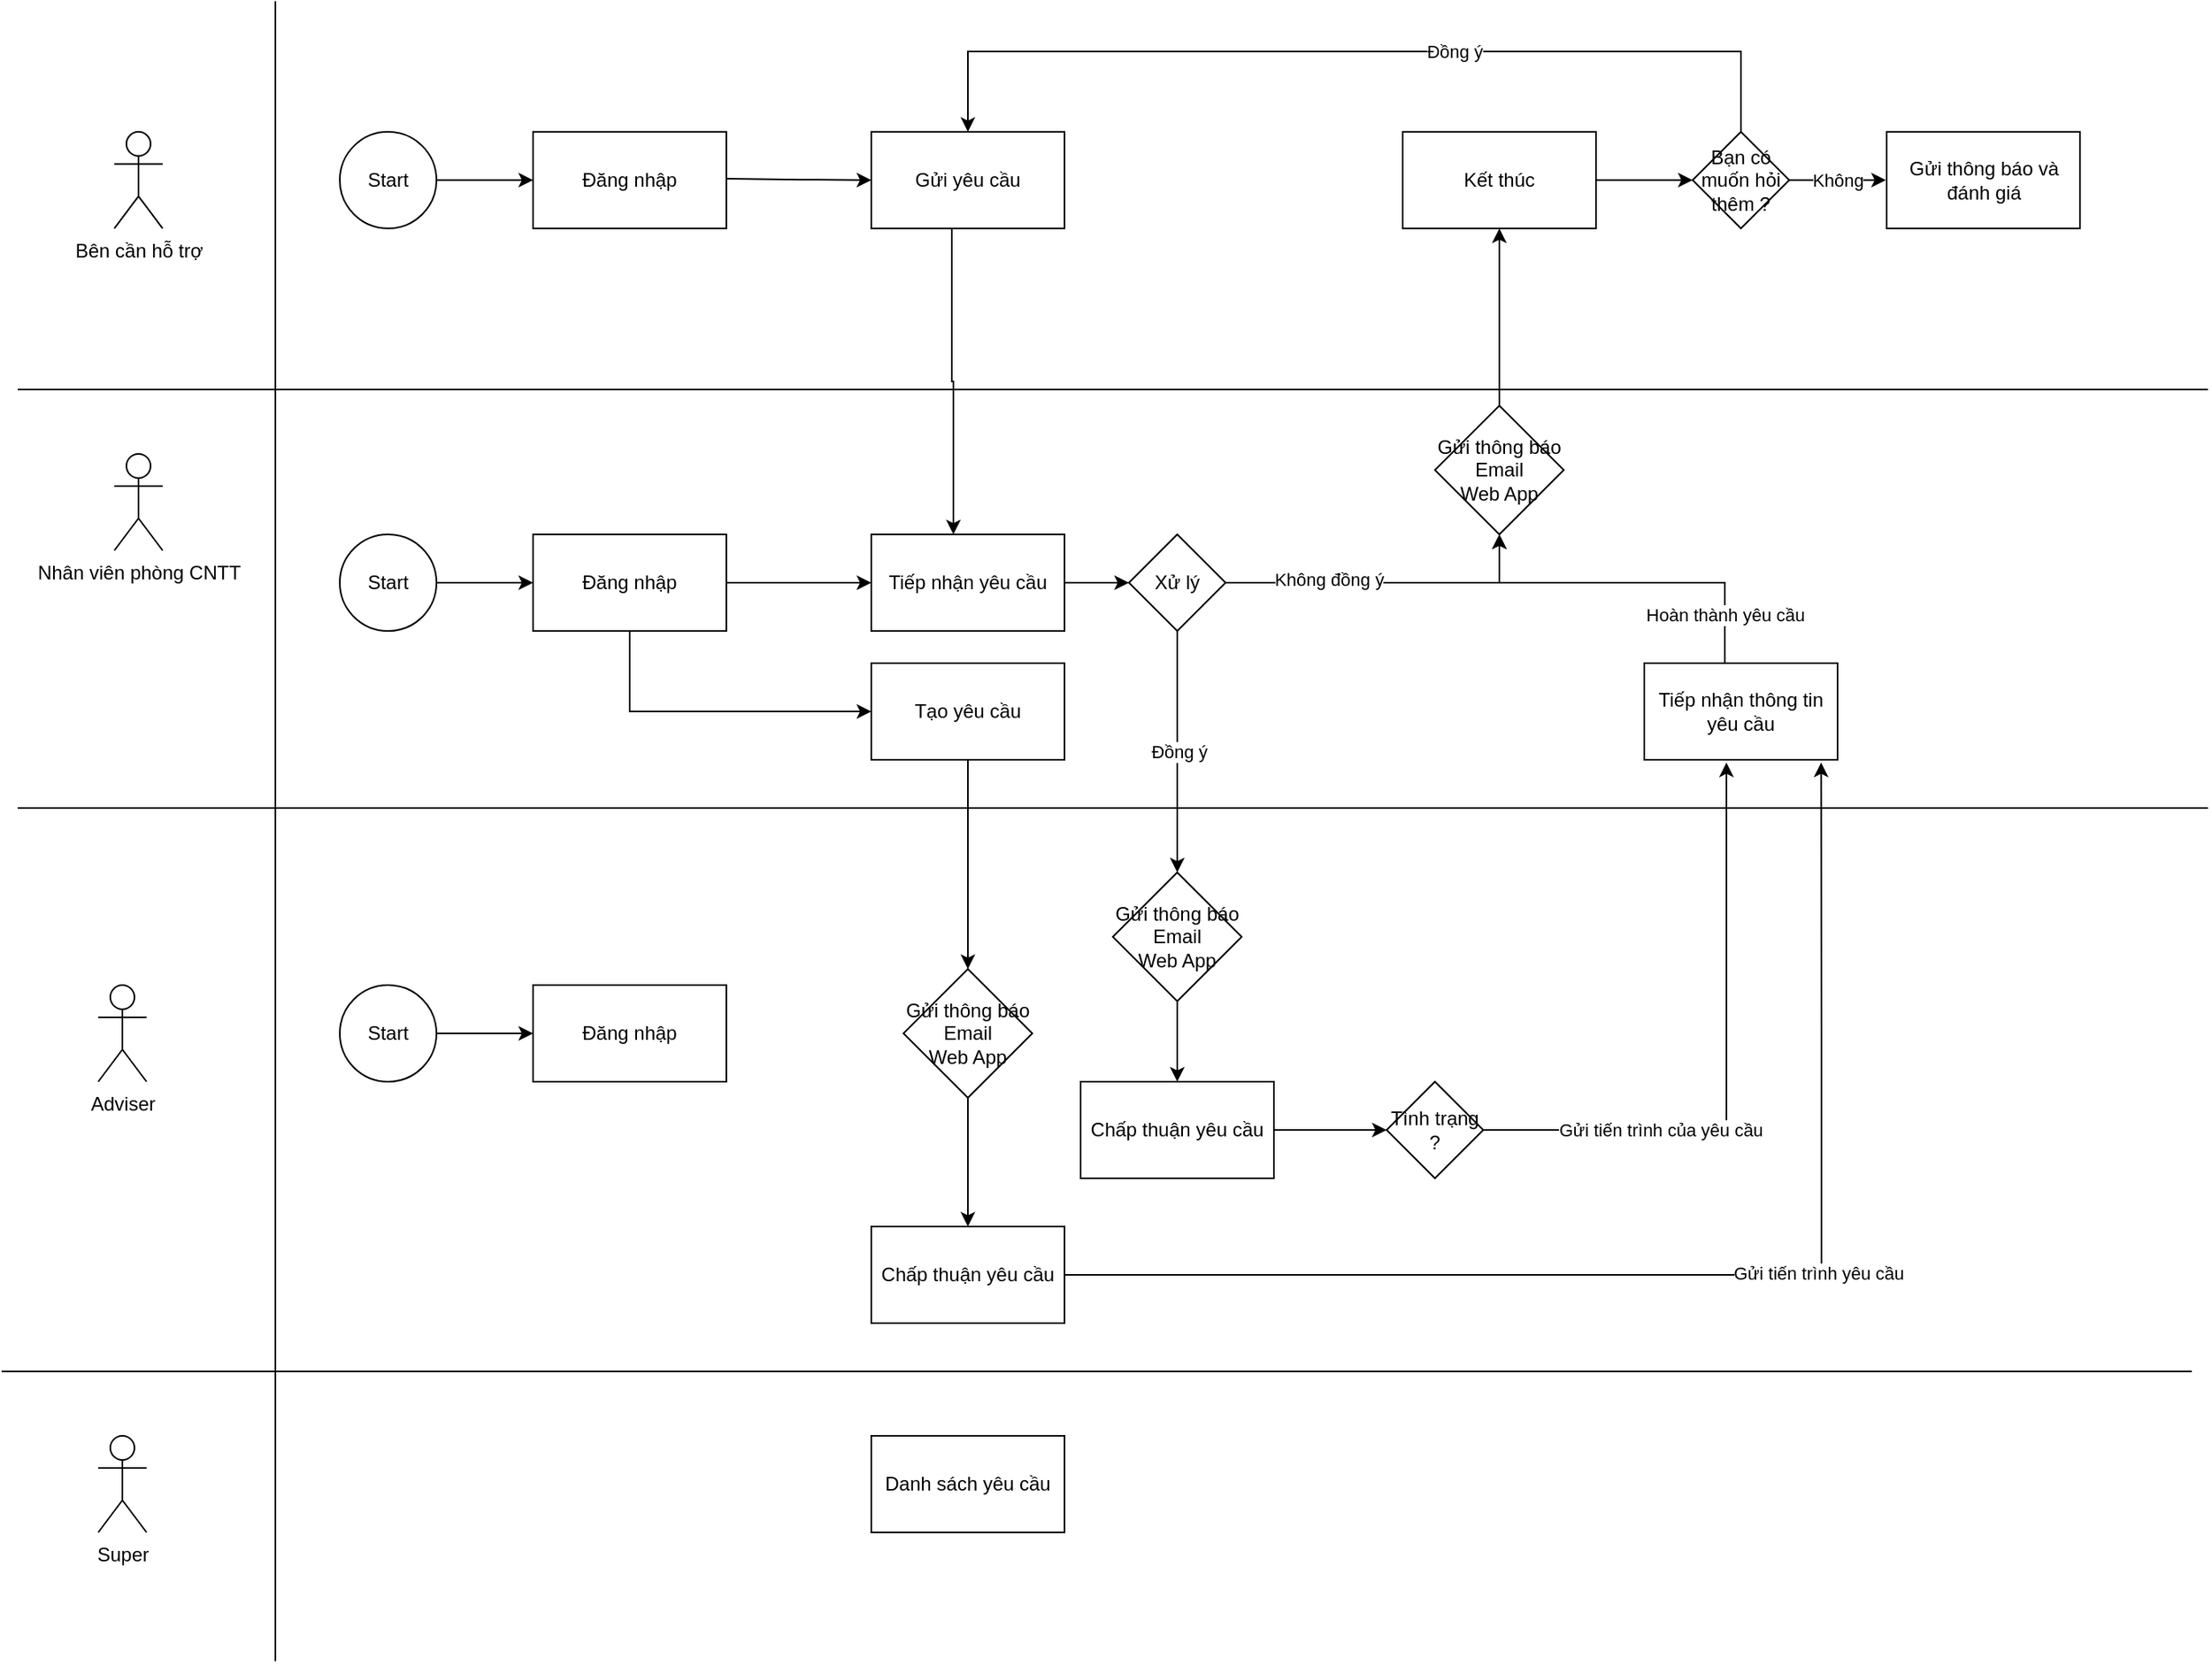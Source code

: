 <mxfile version="21.2.1" type="device" pages="2">
  <diagram name="Trang-1" id="znxwd6RsGqyq3BSEkAoy">
    <mxGraphModel dx="1363" dy="1956" grid="1" gridSize="10" guides="1" tooltips="1" connect="1" arrows="1" fold="1" page="1" pageScale="1" pageWidth="827" pageHeight="1169" math="0" shadow="0">
      <root>
        <mxCell id="0" />
        <mxCell id="1" parent="0" />
        <mxCell id="8ejjpvNXacubMNO1q4A--1" value="" style="endArrow=none;html=1;rounded=0;" parent="1" edge="1">
          <mxGeometry width="50" height="50" relative="1" as="geometry">
            <mxPoint x="160" y="200" as="sourcePoint" />
            <mxPoint x="1520" y="200" as="targetPoint" />
          </mxGeometry>
        </mxCell>
        <mxCell id="8ejjpvNXacubMNO1q4A--2" value="" style="endArrow=none;html=1;rounded=0;" parent="1" edge="1">
          <mxGeometry width="50" height="50" relative="1" as="geometry">
            <mxPoint x="320" y="-41.25" as="sourcePoint" />
            <mxPoint x="320" y="990" as="targetPoint" />
          </mxGeometry>
        </mxCell>
        <mxCell id="8ejjpvNXacubMNO1q4A--3" value="" style="endArrow=none;html=1;rounded=0;" parent="1" edge="1">
          <mxGeometry width="50" height="50" relative="1" as="geometry">
            <mxPoint x="160" y="460" as="sourcePoint" />
            <mxPoint x="1520" y="460" as="targetPoint" />
          </mxGeometry>
        </mxCell>
        <mxCell id="8ejjpvNXacubMNO1q4A--4" value="" style="endArrow=none;html=1;rounded=0;" parent="1" edge="1">
          <mxGeometry width="50" height="50" relative="1" as="geometry">
            <mxPoint x="150" y="810" as="sourcePoint" />
            <mxPoint x="1510" y="810" as="targetPoint" />
          </mxGeometry>
        </mxCell>
        <mxCell id="8ejjpvNXacubMNO1q4A--5" value="Bên cần hỗ trợ" style="shape=umlActor;verticalLabelPosition=bottom;verticalAlign=top;html=1;outlineConnect=0;" parent="1" vertex="1">
          <mxGeometry x="220" y="39.89" width="30" height="60" as="geometry" />
        </mxCell>
        <mxCell id="8ejjpvNXacubMNO1q4A--6" value="Nhân viên phòng CNTT" style="shape=umlActor;verticalLabelPosition=bottom;verticalAlign=top;html=1;outlineConnect=0;" parent="1" vertex="1">
          <mxGeometry x="220" y="240" width="30" height="60" as="geometry" />
        </mxCell>
        <mxCell id="8ejjpvNXacubMNO1q4A--7" value="Adviser" style="shape=umlActor;verticalLabelPosition=bottom;verticalAlign=top;html=1;outlineConnect=0;" parent="1" vertex="1">
          <mxGeometry x="210" y="570" width="30" height="60" as="geometry" />
        </mxCell>
        <mxCell id="8ejjpvNXacubMNO1q4A--8" value="Super" style="shape=umlActor;verticalLabelPosition=bottom;verticalAlign=top;html=1;outlineConnect=0;" parent="1" vertex="1">
          <mxGeometry x="210" y="850" width="30" height="60" as="geometry" />
        </mxCell>
        <mxCell id="8ejjpvNXacubMNO1q4A--11" style="edgeStyle=orthogonalEdgeStyle;rounded=0;orthogonalLoop=1;jettySize=auto;html=1;" parent="1" source="8ejjpvNXacubMNO1q4A--10" edge="1">
          <mxGeometry relative="1" as="geometry">
            <mxPoint x="480" y="69.89" as="targetPoint" />
          </mxGeometry>
        </mxCell>
        <mxCell id="8ejjpvNXacubMNO1q4A--10" value="Start" style="ellipse;whiteSpace=wrap;html=1;aspect=fixed;" parent="1" vertex="1">
          <mxGeometry x="360" y="39.89" width="60" height="60" as="geometry" />
        </mxCell>
        <mxCell id="8ejjpvNXacubMNO1q4A--17" style="edgeStyle=orthogonalEdgeStyle;rounded=0;orthogonalLoop=1;jettySize=auto;html=1;" parent="1" source="8ejjpvNXacubMNO1q4A--12" edge="1">
          <mxGeometry relative="1" as="geometry">
            <mxPoint x="850" y="320" as="targetPoint" />
          </mxGeometry>
        </mxCell>
        <mxCell id="8ejjpvNXacubMNO1q4A--12" value="Tiếp nhận yêu cầu&lt;br&gt;" style="rounded=0;whiteSpace=wrap;html=1;" parent="1" vertex="1">
          <mxGeometry x="690" y="290" width="120" height="60" as="geometry" />
        </mxCell>
        <mxCell id="8ejjpvNXacubMNO1q4A--15" style="edgeStyle=orthogonalEdgeStyle;rounded=0;orthogonalLoop=1;jettySize=auto;html=1;" parent="1" source="8ejjpvNXacubMNO1q4A--13" edge="1">
          <mxGeometry relative="1" as="geometry">
            <mxPoint x="741" y="290" as="targetPoint" />
            <Array as="points">
              <mxPoint x="740" y="195" />
            </Array>
          </mxGeometry>
        </mxCell>
        <mxCell id="8ejjpvNXacubMNO1q4A--13" value="Gửi yêu cầu&lt;br&gt;" style="rounded=0;whiteSpace=wrap;html=1;" parent="1" vertex="1">
          <mxGeometry x="690" y="39.89" width="120" height="60" as="geometry" />
        </mxCell>
        <mxCell id="yESBMZOZ8mYRVSPOy5qF-27" style="edgeStyle=orthogonalEdgeStyle;rounded=0;orthogonalLoop=1;jettySize=auto;html=1;entryX=0.5;entryY=0;entryDx=0;entryDy=0;" parent="1" source="8ejjpvNXacubMNO1q4A--16" target="yESBMZOZ8mYRVSPOy5qF-28" edge="1">
          <mxGeometry relative="1" as="geometry">
            <mxPoint x="750.0" y="560" as="targetPoint" />
          </mxGeometry>
        </mxCell>
        <mxCell id="8ejjpvNXacubMNO1q4A--16" value="Tạo yêu cầu" style="rounded=0;whiteSpace=wrap;html=1;" parent="1" vertex="1">
          <mxGeometry x="690" y="370" width="120" height="60" as="geometry" />
        </mxCell>
        <mxCell id="yESBMZOZ8mYRVSPOy5qF-2" style="edgeStyle=orthogonalEdgeStyle;rounded=0;orthogonalLoop=1;jettySize=auto;html=1;entryX=0.5;entryY=1;entryDx=0;entryDy=0;" parent="1" source="8ejjpvNXacubMNO1q4A--18" target="yESBMZOZ8mYRVSPOy5qF-4" edge="1">
          <mxGeometry relative="1" as="geometry">
            <mxPoint x="1080" y="280" as="targetPoint" />
          </mxGeometry>
        </mxCell>
        <mxCell id="yESBMZOZ8mYRVSPOy5qF-6" value="Không đồng ý" style="edgeLabel;html=1;align=center;verticalAlign=middle;resizable=0;points=[];" parent="yESBMZOZ8mYRVSPOy5qF-2" vertex="1" connectable="0">
          <mxGeometry x="-0.365" y="2" relative="1" as="geometry">
            <mxPoint as="offset" />
          </mxGeometry>
        </mxCell>
        <mxCell id="yESBMZOZ8mYRVSPOy5qF-19" value="Đồng ý" style="edgeStyle=orthogonalEdgeStyle;rounded=0;orthogonalLoop=1;jettySize=auto;html=1;" parent="1" source="8ejjpvNXacubMNO1q4A--18" edge="1">
          <mxGeometry relative="1" as="geometry">
            <mxPoint x="880.0" y="500" as="targetPoint" />
          </mxGeometry>
        </mxCell>
        <mxCell id="8ejjpvNXacubMNO1q4A--18" value="Xử lý" style="rhombus;whiteSpace=wrap;html=1;" parent="1" vertex="1">
          <mxGeometry x="850" y="290" width="60" height="60" as="geometry" />
        </mxCell>
        <mxCell id="8ejjpvNXacubMNO1q4A--40" style="edgeStyle=orthogonalEdgeStyle;rounded=0;orthogonalLoop=1;jettySize=auto;html=1;" parent="1" source="8ejjpvNXacubMNO1q4A--20" edge="1">
          <mxGeometry relative="1" as="geometry">
            <mxPoint x="1200" y="69.89" as="targetPoint" />
          </mxGeometry>
        </mxCell>
        <mxCell id="8ejjpvNXacubMNO1q4A--20" value="Kết thúc" style="rounded=0;whiteSpace=wrap;html=1;" parent="1" vertex="1">
          <mxGeometry x="1020" y="39.89" width="120" height="60" as="geometry" />
        </mxCell>
        <mxCell id="yESBMZOZ8mYRVSPOy5qF-25" style="edgeStyle=orthogonalEdgeStyle;rounded=0;orthogonalLoop=1;jettySize=auto;html=1;entryX=0.5;entryY=1;entryDx=0;entryDy=0;" parent="1" source="8ejjpvNXacubMNO1q4A--23" target="8ejjpvNXacubMNO1q4A--27" edge="1">
          <mxGeometry relative="1" as="geometry" />
        </mxCell>
        <mxCell id="8ejjpvNXacubMNO1q4A--23" value="Chấp thuận yêu cầu&lt;br&gt;" style="rounded=0;whiteSpace=wrap;html=1;" parent="1" vertex="1">
          <mxGeometry x="820" y="630" width="120" height="60" as="geometry" />
        </mxCell>
        <mxCell id="8ejjpvNXacubMNO1q4A--28" style="edgeStyle=orthogonalEdgeStyle;rounded=0;orthogonalLoop=1;jettySize=auto;html=1;entryX=0.425;entryY=1.029;entryDx=0;entryDy=0;entryPerimeter=0;" parent="1" source="8ejjpvNXacubMNO1q4A--27" target="8ejjpvNXacubMNO1q4A--30" edge="1">
          <mxGeometry relative="1" as="geometry">
            <mxPoint x="1230" y="480" as="targetPoint" />
            <Array as="points">
              <mxPoint x="1221" y="660" />
            </Array>
          </mxGeometry>
        </mxCell>
        <mxCell id="8ejjpvNXacubMNO1q4A--29" value="Gửi tiến trình của yêu cầu" style="edgeLabel;html=1;align=center;verticalAlign=middle;resizable=0;points=[];" parent="8ejjpvNXacubMNO1q4A--28" vertex="1" connectable="0">
          <mxGeometry x="-0.014" y="-1" relative="1" as="geometry">
            <mxPoint x="-42" y="36" as="offset" />
          </mxGeometry>
        </mxCell>
        <mxCell id="8ejjpvNXacubMNO1q4A--27" value="Tình trạng ?" style="rhombus;whiteSpace=wrap;html=1;direction=south;" parent="1" vertex="1">
          <mxGeometry x="1010" y="630" width="60" height="60" as="geometry" />
        </mxCell>
        <mxCell id="8ejjpvNXacubMNO1q4A--33" style="edgeStyle=orthogonalEdgeStyle;rounded=0;orthogonalLoop=1;jettySize=auto;html=1;entryX=0.5;entryY=1;entryDx=0;entryDy=0;" parent="1" source="8ejjpvNXacubMNO1q4A--30" target="yESBMZOZ8mYRVSPOy5qF-4" edge="1">
          <mxGeometry relative="1" as="geometry">
            <mxPoint x="1080" y="280" as="targetPoint" />
            <Array as="points">
              <mxPoint x="1220" y="320" />
              <mxPoint x="1080" y="320" />
            </Array>
          </mxGeometry>
        </mxCell>
        <mxCell id="8ejjpvNXacubMNO1q4A--34" value="Hoàn thành yêu cầu" style="edgeLabel;html=1;align=center;verticalAlign=middle;resizable=0;points=[];" parent="8ejjpvNXacubMNO1q4A--33" vertex="1" connectable="0">
          <mxGeometry x="-0.729" relative="1" as="geometry">
            <mxPoint as="offset" />
          </mxGeometry>
        </mxCell>
        <mxCell id="8ejjpvNXacubMNO1q4A--30" value="Tiếp nhận thông tin yêu cầu" style="rounded=0;whiteSpace=wrap;html=1;" parent="1" vertex="1">
          <mxGeometry x="1170" y="370" width="120" height="60" as="geometry" />
        </mxCell>
        <mxCell id="8ejjpvNXacubMNO1q4A--36" value="Chấp thuận yêu cầu" style="rounded=0;whiteSpace=wrap;html=1;" parent="1" vertex="1">
          <mxGeometry x="690" y="720" width="120" height="60" as="geometry" />
        </mxCell>
        <mxCell id="8ejjpvNXacubMNO1q4A--43" value="Không" style="edgeStyle=orthogonalEdgeStyle;rounded=0;orthogonalLoop=1;jettySize=auto;html=1;" parent="1" source="8ejjpvNXacubMNO1q4A--42" edge="1">
          <mxGeometry relative="1" as="geometry">
            <mxPoint x="1320" y="69.89" as="targetPoint" />
            <Array as="points">
              <mxPoint x="1280" y="69.89" />
              <mxPoint x="1280" y="69.89" />
            </Array>
          </mxGeometry>
        </mxCell>
        <mxCell id="8ejjpvNXacubMNO1q4A--45" style="edgeStyle=orthogonalEdgeStyle;rounded=0;orthogonalLoop=1;jettySize=auto;html=1;entryX=0.5;entryY=0;entryDx=0;entryDy=0;" parent="1" source="8ejjpvNXacubMNO1q4A--42" target="8ejjpvNXacubMNO1q4A--13" edge="1">
          <mxGeometry relative="1" as="geometry">
            <mxPoint x="1230" y="-30.11" as="targetPoint" />
            <Array as="points">
              <mxPoint x="1230" y="-10" />
              <mxPoint x="750" y="-10" />
            </Array>
          </mxGeometry>
        </mxCell>
        <mxCell id="8ejjpvNXacubMNO1q4A--46" value="Đồng ý" style="edgeLabel;html=1;align=center;verticalAlign=middle;resizable=0;points=[];" parent="8ejjpvNXacubMNO1q4A--45" vertex="1" connectable="0">
          <mxGeometry x="-0.214" y="4" relative="1" as="geometry">
            <mxPoint y="-4" as="offset" />
          </mxGeometry>
        </mxCell>
        <mxCell id="8ejjpvNXacubMNO1q4A--42" value="Bạn có muốn hỏi thêm ?" style="rhombus;whiteSpace=wrap;html=1;" parent="1" vertex="1">
          <mxGeometry x="1200" y="39.89" width="60" height="60" as="geometry" />
        </mxCell>
        <mxCell id="8ejjpvNXacubMNO1q4A--44" value="Gửi thông báo và đánh giá&lt;br&gt;" style="rounded=0;whiteSpace=wrap;html=1;" parent="1" vertex="1">
          <mxGeometry x="1320.5" y="39.89" width="120" height="60" as="geometry" />
        </mxCell>
        <mxCell id="8ejjpvNXacubMNO1q4A--48" value="Danh sách yêu cầu" style="rounded=0;whiteSpace=wrap;html=1;" parent="1" vertex="1">
          <mxGeometry x="690" y="850" width="120" height="60" as="geometry" />
        </mxCell>
        <mxCell id="SxOJgfca2eMA9qQSJYHK-4" value="Đăng nhập" style="rounded=0;whiteSpace=wrap;html=1;" parent="1" vertex="1">
          <mxGeometry x="480" y="39.89" width="120" height="60" as="geometry" />
        </mxCell>
        <mxCell id="SxOJgfca2eMA9qQSJYHK-5" style="edgeStyle=orthogonalEdgeStyle;rounded=0;orthogonalLoop=1;jettySize=auto;html=1;entryX=0;entryY=0.5;entryDx=0;entryDy=0;" parent="1" target="8ejjpvNXacubMNO1q4A--13" edge="1">
          <mxGeometry relative="1" as="geometry">
            <mxPoint x="660" y="69.06" as="targetPoint" />
            <mxPoint x="600" y="69.06" as="sourcePoint" />
          </mxGeometry>
        </mxCell>
        <mxCell id="yESBMZOZ8mYRVSPOy5qF-5" style="edgeStyle=orthogonalEdgeStyle;rounded=0;orthogonalLoop=1;jettySize=auto;html=1;entryX=0.5;entryY=1;entryDx=0;entryDy=0;" parent="1" source="yESBMZOZ8mYRVSPOy5qF-4" target="8ejjpvNXacubMNO1q4A--20" edge="1">
          <mxGeometry relative="1" as="geometry" />
        </mxCell>
        <mxCell id="yESBMZOZ8mYRVSPOy5qF-4" value="Gửi thông báo&lt;br&gt;Email&lt;br&gt;Web App" style="rhombus;whiteSpace=wrap;html=1;" parent="1" vertex="1">
          <mxGeometry x="1040" y="210" width="80" height="80" as="geometry" />
        </mxCell>
        <mxCell id="yESBMZOZ8mYRVSPOy5qF-8" value="" style="endArrow=classic;html=1;rounded=0;exitX=1;exitY=0.5;exitDx=0;exitDy=0;entryX=0.915;entryY=1.029;entryDx=0;entryDy=0;entryPerimeter=0;" parent="1" source="8ejjpvNXacubMNO1q4A--36" target="8ejjpvNXacubMNO1q4A--30" edge="1">
          <mxGeometry width="50" height="50" relative="1" as="geometry">
            <mxPoint x="880" y="390" as="sourcePoint" />
            <mxPoint x="930" y="340" as="targetPoint" />
            <Array as="points">
              <mxPoint x="1240" y="750" />
              <mxPoint x="1280" y="750" />
              <mxPoint x="1280" y="600" />
            </Array>
          </mxGeometry>
        </mxCell>
        <mxCell id="yESBMZOZ8mYRVSPOy5qF-9" value="Gửi tiến trình yêu cầu" style="edgeLabel;html=1;align=center;verticalAlign=middle;resizable=0;points=[];" parent="yESBMZOZ8mYRVSPOy5qF-8" vertex="1" connectable="0">
          <mxGeometry x="0.195" y="2" relative="1" as="geometry">
            <mxPoint as="offset" />
          </mxGeometry>
        </mxCell>
        <mxCell id="yESBMZOZ8mYRVSPOy5qF-10" style="edgeStyle=orthogonalEdgeStyle;rounded=0;orthogonalLoop=1;jettySize=auto;html=1;" parent="1" source="yESBMZOZ8mYRVSPOy5qF-11" edge="1">
          <mxGeometry relative="1" as="geometry">
            <mxPoint x="480" y="320" as="targetPoint" />
          </mxGeometry>
        </mxCell>
        <mxCell id="yESBMZOZ8mYRVSPOy5qF-11" value="Start" style="ellipse;whiteSpace=wrap;html=1;aspect=fixed;" parent="1" vertex="1">
          <mxGeometry x="360" y="290" width="60" height="60" as="geometry" />
        </mxCell>
        <mxCell id="yESBMZOZ8mYRVSPOy5qF-16" style="edgeStyle=orthogonalEdgeStyle;rounded=0;orthogonalLoop=1;jettySize=auto;html=1;entryX=0;entryY=0.5;entryDx=0;entryDy=0;" parent="1" source="yESBMZOZ8mYRVSPOy5qF-12" target="8ejjpvNXacubMNO1q4A--12" edge="1">
          <mxGeometry relative="1" as="geometry" />
        </mxCell>
        <mxCell id="yESBMZOZ8mYRVSPOy5qF-17" style="edgeStyle=orthogonalEdgeStyle;rounded=0;orthogonalLoop=1;jettySize=auto;html=1;entryX=0;entryY=0.5;entryDx=0;entryDy=0;" parent="1" source="yESBMZOZ8mYRVSPOy5qF-12" target="8ejjpvNXacubMNO1q4A--16" edge="1">
          <mxGeometry relative="1" as="geometry">
            <Array as="points">
              <mxPoint x="540" y="400" />
            </Array>
          </mxGeometry>
        </mxCell>
        <mxCell id="yESBMZOZ8mYRVSPOy5qF-12" value="Đăng nhập" style="rounded=0;whiteSpace=wrap;html=1;" parent="1" vertex="1">
          <mxGeometry x="480" y="290" width="120" height="60" as="geometry" />
        </mxCell>
        <mxCell id="yESBMZOZ8mYRVSPOy5qF-13" style="edgeStyle=orthogonalEdgeStyle;rounded=0;orthogonalLoop=1;jettySize=auto;html=1;" parent="1" source="yESBMZOZ8mYRVSPOy5qF-14" edge="1">
          <mxGeometry relative="1" as="geometry">
            <mxPoint x="480" y="600" as="targetPoint" />
          </mxGeometry>
        </mxCell>
        <mxCell id="yESBMZOZ8mYRVSPOy5qF-14" value="Start" style="ellipse;whiteSpace=wrap;html=1;aspect=fixed;" parent="1" vertex="1">
          <mxGeometry x="360" y="570" width="60" height="60" as="geometry" />
        </mxCell>
        <mxCell id="yESBMZOZ8mYRVSPOy5qF-15" value="Đăng nhập" style="rounded=0;whiteSpace=wrap;html=1;" parent="1" vertex="1">
          <mxGeometry x="480" y="570" width="120" height="60" as="geometry" />
        </mxCell>
        <mxCell id="yESBMZOZ8mYRVSPOy5qF-24" style="edgeStyle=orthogonalEdgeStyle;rounded=0;orthogonalLoop=1;jettySize=auto;html=1;entryX=0.5;entryY=0;entryDx=0;entryDy=0;" parent="1" source="yESBMZOZ8mYRVSPOy5qF-20" target="8ejjpvNXacubMNO1q4A--23" edge="1">
          <mxGeometry relative="1" as="geometry" />
        </mxCell>
        <mxCell id="yESBMZOZ8mYRVSPOy5qF-20" value="Gửi thông báo&lt;br&gt;Email&lt;br&gt;Web App" style="rhombus;whiteSpace=wrap;html=1;" parent="1" vertex="1">
          <mxGeometry x="840" y="500" width="80" height="80" as="geometry" />
        </mxCell>
        <mxCell id="yESBMZOZ8mYRVSPOy5qF-31" style="edgeStyle=orthogonalEdgeStyle;rounded=0;orthogonalLoop=1;jettySize=auto;html=1;entryX=0.5;entryY=0;entryDx=0;entryDy=0;" parent="1" source="yESBMZOZ8mYRVSPOy5qF-28" target="8ejjpvNXacubMNO1q4A--36" edge="1">
          <mxGeometry relative="1" as="geometry" />
        </mxCell>
        <mxCell id="yESBMZOZ8mYRVSPOy5qF-28" value="Gửi thông báo&lt;br&gt;Email&lt;br&gt;Web App" style="rhombus;whiteSpace=wrap;html=1;" parent="1" vertex="1">
          <mxGeometry x="710" y="560" width="80" height="80" as="geometry" />
        </mxCell>
      </root>
    </mxGraphModel>
  </diagram>
  <diagram id="dB17NemPPDJqOZFDPHjH" name="Trang-2">
    <mxGraphModel dx="793" dy="605" grid="1" gridSize="10" guides="1" tooltips="1" connect="1" arrows="1" fold="1" page="1" pageScale="1" pageWidth="827" pageHeight="1169" math="0" shadow="0">
      <root>
        <mxCell id="0" />
        <mxCell id="1" parent="0" />
      </root>
    </mxGraphModel>
  </diagram>
</mxfile>
